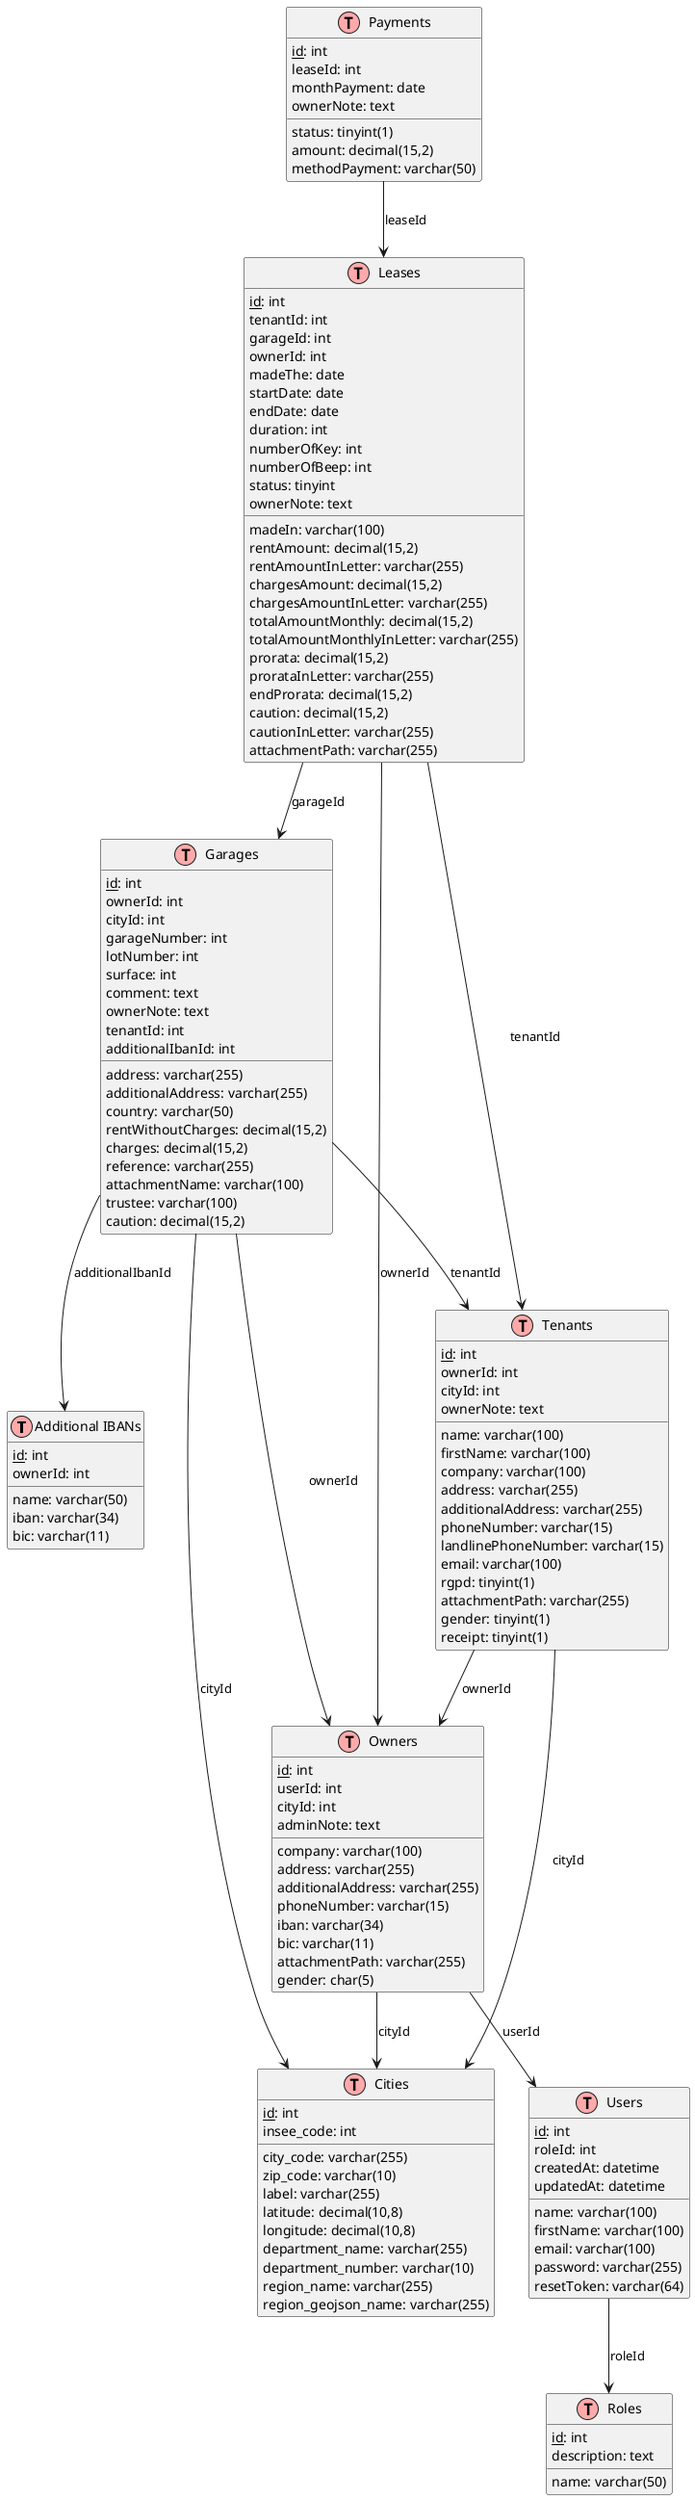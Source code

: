 @startuml bailgarage
!define Table(name,desc) class name as "desc" << (T,#FFAAAA) >>
!define PrimaryKey(field) <u>field</u>

Table(additionalibans, "Additional IBANs") {
    PrimaryKey(id): int
    ownerId: int
    name: varchar(50)
    iban: varchar(34)
    bic: varchar(11)
}

Table(citys, "Cities") {
    PrimaryKey(id): int
    insee_code: int
    city_code: varchar(255)
    zip_code: varchar(10)
    label: varchar(255)
    latitude: decimal(10,8)
    longitude: decimal(10,8)
    department_name: varchar(255)
    department_number: varchar(10)
    region_name: varchar(255)
    region_geojson_name: varchar(255)
}

Table(garages, "Garages") {
    PrimaryKey(id): int
    ownerId: int
    address: varchar(255)
    additionalAddress: varchar(255)
    cityId: int
    country: varchar(50)
    garageNumber: int
    lotNumber: int
    rentWithoutCharges: decimal(15,2)
    charges: decimal(15,2)
    surface: int
    reference: varchar(255)
    attachmentName: varchar(100)
    trustee: varchar(100)
    caution: decimal(15,2)
    comment: text
    ownerNote: text
    tenantId: int
    additionalIbanId: int
}

Table(leases, "Leases") {
    PrimaryKey(id): int
    tenantId: int
    garageId: int
    ownerId: int
    madeThe: date
    madeIn: varchar(100)
    startDate: date
    endDate: date
    duration: int
    rentAmount: decimal(15,2)
    rentAmountInLetter: varchar(255)
    chargesAmount: decimal(15,2)
    chargesAmountInLetter: varchar(255)
    totalAmountMonthly: decimal(15,2)
    totalAmountMonthlyInLetter: varchar(255)
    prorata: decimal(15,2)
    prorataInLetter: varchar(255)
    endProrata: decimal(15,2)
    caution: decimal(15,2)
    cautionInLetter: varchar(255)
    numberOfKey: int
    numberOfBeep: int
    status: tinyint
    attachmentPath: varchar(255)
    ownerNote: text
}

Table(owners, "Owners") {
    PrimaryKey(id): int
    userId: int
    company: varchar(100)
    address: varchar(255)
    additionalAddress: varchar(255)
    cityId: int
    phoneNumber: varchar(15)
    iban: varchar(34)
    bic: varchar(11)
    attachmentPath: varchar(255)
    gender: char(5)
    adminNote: text
}

Table(payments, "Payments") {
    PrimaryKey(id): int
    leaseId: int
    monthPayment: date
    status: tinyint(1)
    amount: decimal(15,2)
    methodPayment: varchar(50)
    ownerNote: text
}

Table(roles, "Roles") {
    PrimaryKey(id): int
    name: varchar(50)
    description: text
}

Table(tenants, "Tenants") {
    PrimaryKey(id): int
    ownerId: int
    name: varchar(100)
    firstName: varchar(100)
    company: varchar(100)
    address: varchar(255)
    additionalAddress: varchar(255)
    cityId: int
    phoneNumber: varchar(15)
    landlinePhoneNumber: varchar(15)
    email: varchar(100)
    rgpd: tinyint(1)
    attachmentPath: varchar(255)
    gender: tinyint(1)
    receipt: tinyint(1)
    ownerNote: text
}

Table(users, "Users") {
    PrimaryKey(id): int
    name: varchar(100)
    firstName: varchar(100)
    email: varchar(100)
    password: varchar(255)
    roleId: int
    createdAt: datetime
    updatedAt: datetime
    resetToken: varchar(64)
}

' Relations (basées sur les clés étrangères supposées)
users --> roles : roleId
owners --> users : userId
owners --> citys : cityId
garages --> owners : ownerId
garages --> tenants : tenantId
garages --> citys : cityId
garages --> additionalibans : additionalIbanId
leases --> garages : garageId
leases --> tenants : tenantId
leases --> owners : ownerId
payments --> leases : leaseId
tenants --> owners : ownerId
tenants --> citys : cityId

@enduml
